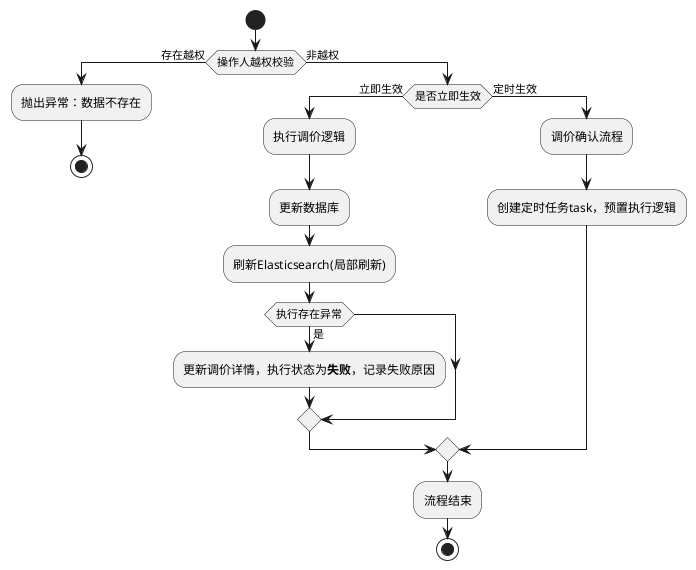 @startuml
start
if(操作人越权校验) then (存在越权)
    :抛出异常：数据不存在;
    stop
else (非越权)
    if(是否立即生效) then (立即生效)
        :执行调价逻辑;
        :更新数据库;
        :刷新Elasticsearch(局部刷新);
        if(执行存在异常) then (是)
            :更新调价详情，执行状态为**失败**，记录失败原因;
        endif
    else (定时生效)
        :调价确认流程;
        :创建定时任务task，预置执行逻辑;
endif
:流程结束;
stop
@enduml